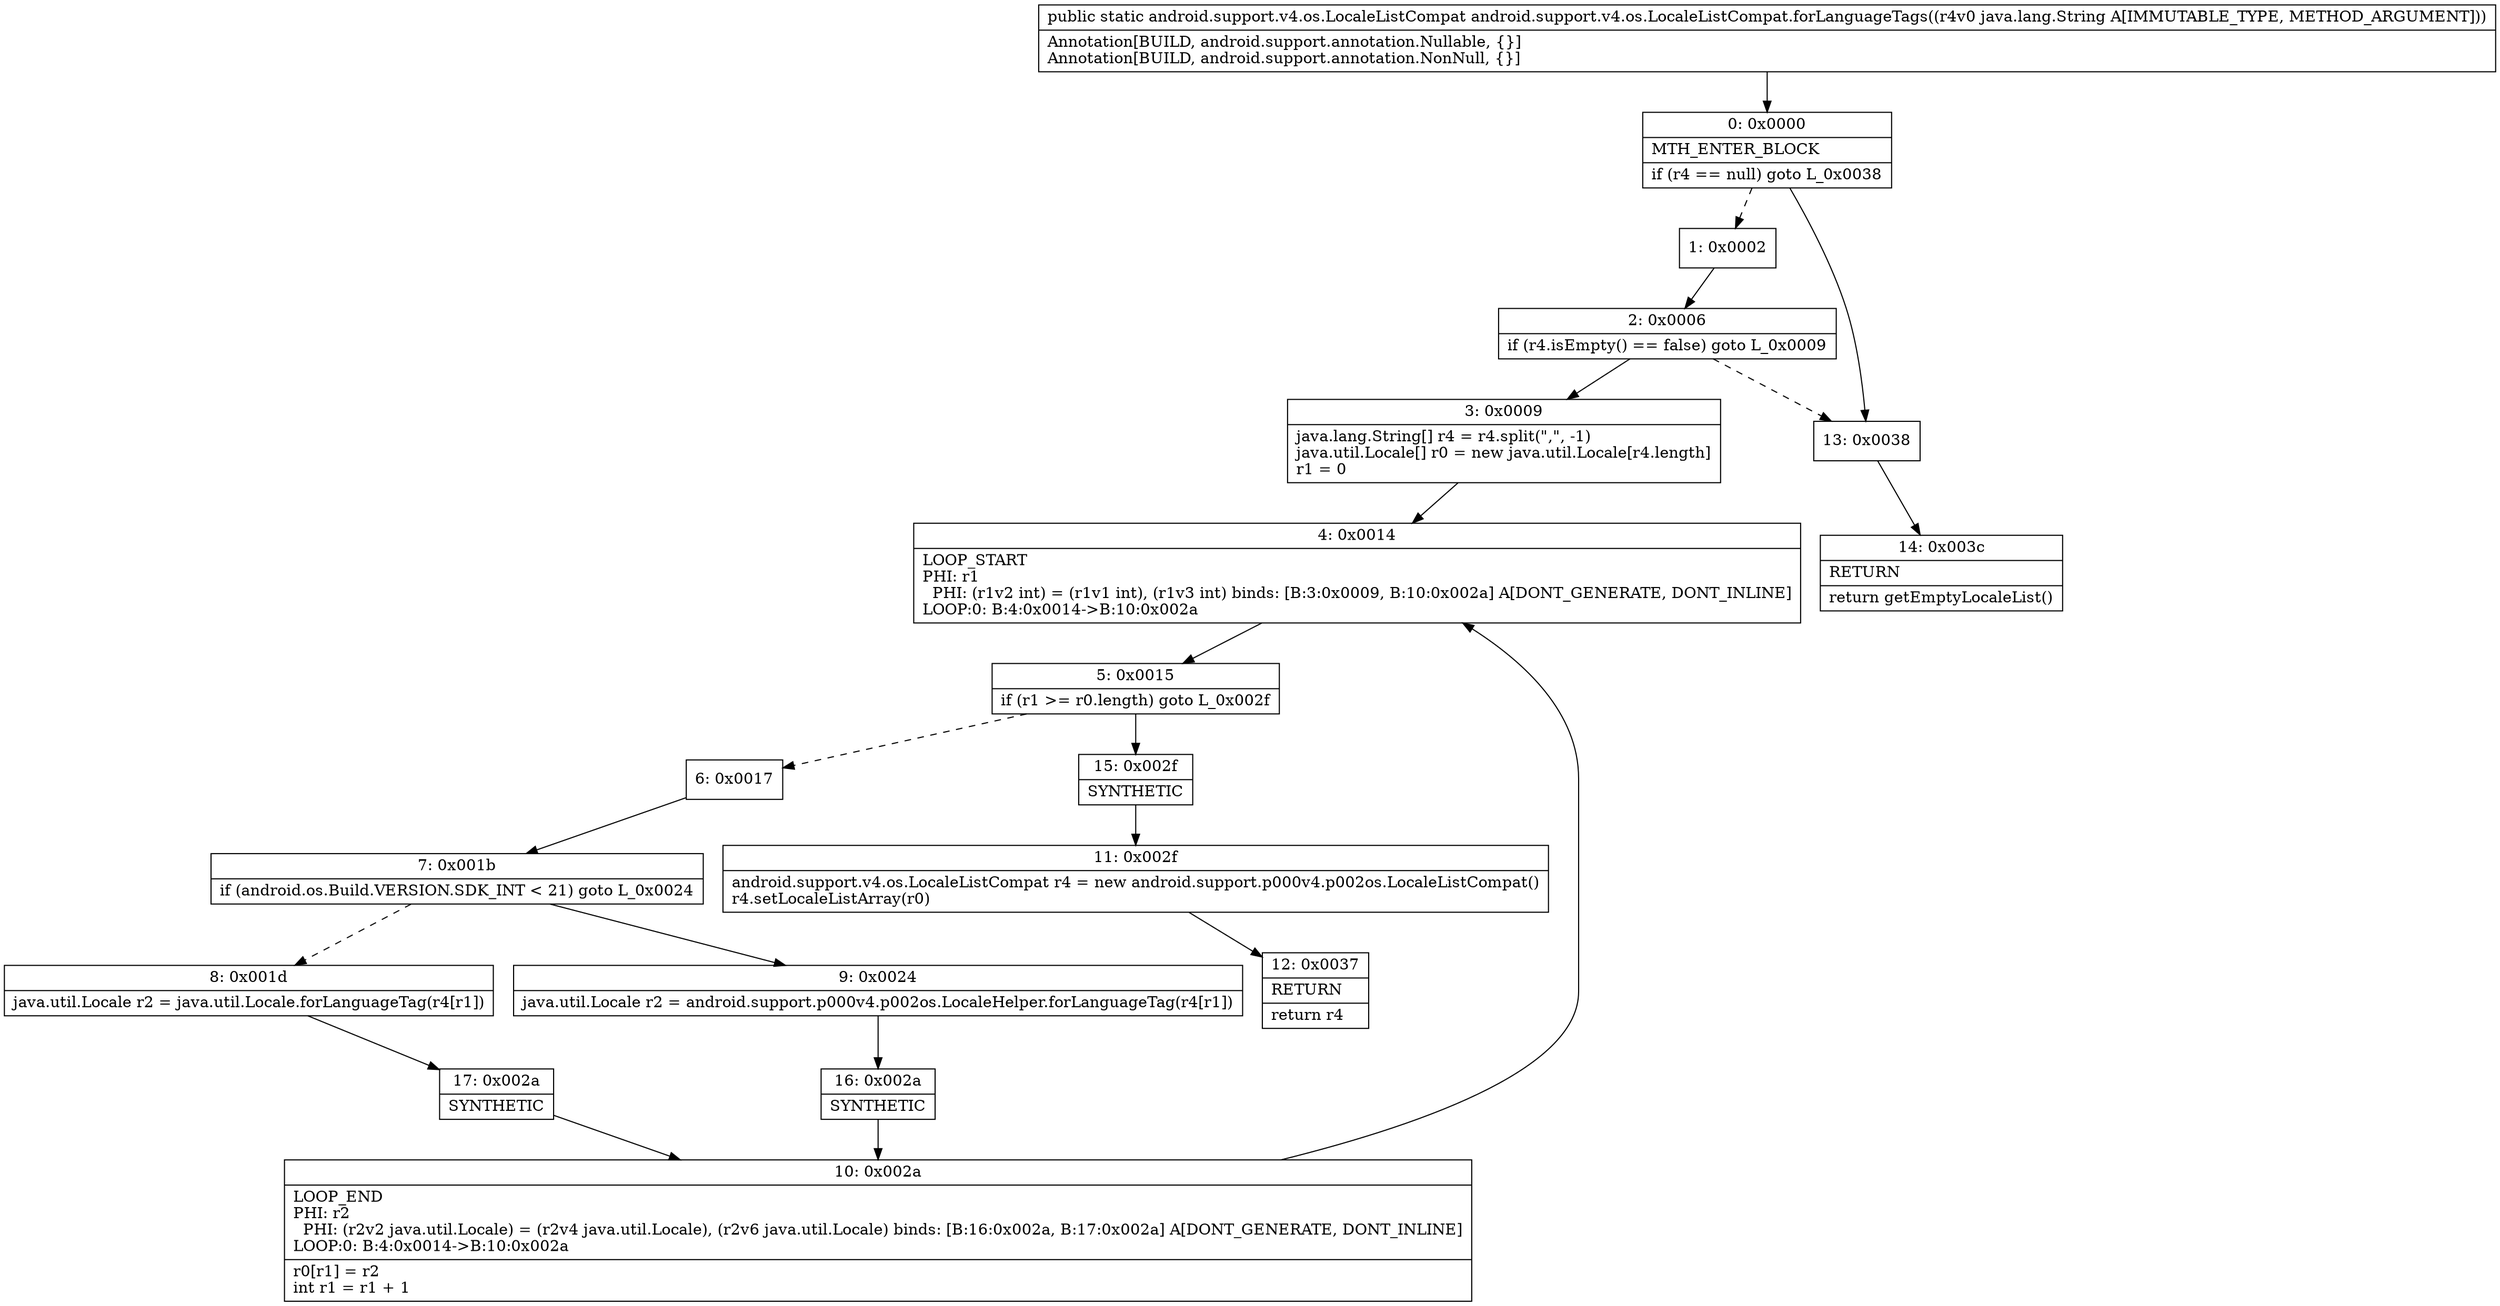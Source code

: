 digraph "CFG forandroid.support.v4.os.LocaleListCompat.forLanguageTags(Ljava\/lang\/String;)Landroid\/support\/v4\/os\/LocaleListCompat;" {
Node_0 [shape=record,label="{0\:\ 0x0000|MTH_ENTER_BLOCK\l|if (r4 == null) goto L_0x0038\l}"];
Node_1 [shape=record,label="{1\:\ 0x0002}"];
Node_2 [shape=record,label="{2\:\ 0x0006|if (r4.isEmpty() == false) goto L_0x0009\l}"];
Node_3 [shape=record,label="{3\:\ 0x0009|java.lang.String[] r4 = r4.split(\",\", \-1)\ljava.util.Locale[] r0 = new java.util.Locale[r4.length]\lr1 = 0\l}"];
Node_4 [shape=record,label="{4\:\ 0x0014|LOOP_START\lPHI: r1 \l  PHI: (r1v2 int) = (r1v1 int), (r1v3 int) binds: [B:3:0x0009, B:10:0x002a] A[DONT_GENERATE, DONT_INLINE]\lLOOP:0: B:4:0x0014\-\>B:10:0x002a\l}"];
Node_5 [shape=record,label="{5\:\ 0x0015|if (r1 \>= r0.length) goto L_0x002f\l}"];
Node_6 [shape=record,label="{6\:\ 0x0017}"];
Node_7 [shape=record,label="{7\:\ 0x001b|if (android.os.Build.VERSION.SDK_INT \< 21) goto L_0x0024\l}"];
Node_8 [shape=record,label="{8\:\ 0x001d|java.util.Locale r2 = java.util.Locale.forLanguageTag(r4[r1])\l}"];
Node_9 [shape=record,label="{9\:\ 0x0024|java.util.Locale r2 = android.support.p000v4.p002os.LocaleHelper.forLanguageTag(r4[r1])\l}"];
Node_10 [shape=record,label="{10\:\ 0x002a|LOOP_END\lPHI: r2 \l  PHI: (r2v2 java.util.Locale) = (r2v4 java.util.Locale), (r2v6 java.util.Locale) binds: [B:16:0x002a, B:17:0x002a] A[DONT_GENERATE, DONT_INLINE]\lLOOP:0: B:4:0x0014\-\>B:10:0x002a\l|r0[r1] = r2\lint r1 = r1 + 1\l}"];
Node_11 [shape=record,label="{11\:\ 0x002f|android.support.v4.os.LocaleListCompat r4 = new android.support.p000v4.p002os.LocaleListCompat()\lr4.setLocaleListArray(r0)\l}"];
Node_12 [shape=record,label="{12\:\ 0x0037|RETURN\l|return r4\l}"];
Node_13 [shape=record,label="{13\:\ 0x0038}"];
Node_14 [shape=record,label="{14\:\ 0x003c|RETURN\l|return getEmptyLocaleList()\l}"];
Node_15 [shape=record,label="{15\:\ 0x002f|SYNTHETIC\l}"];
Node_16 [shape=record,label="{16\:\ 0x002a|SYNTHETIC\l}"];
Node_17 [shape=record,label="{17\:\ 0x002a|SYNTHETIC\l}"];
MethodNode[shape=record,label="{public static android.support.v4.os.LocaleListCompat android.support.v4.os.LocaleListCompat.forLanguageTags((r4v0 java.lang.String A[IMMUTABLE_TYPE, METHOD_ARGUMENT]))  | Annotation[BUILD, android.support.annotation.Nullable, \{\}]\lAnnotation[BUILD, android.support.annotation.NonNull, \{\}]\l}"];
MethodNode -> Node_0;
Node_0 -> Node_1[style=dashed];
Node_0 -> Node_13;
Node_1 -> Node_2;
Node_2 -> Node_3;
Node_2 -> Node_13[style=dashed];
Node_3 -> Node_4;
Node_4 -> Node_5;
Node_5 -> Node_6[style=dashed];
Node_5 -> Node_15;
Node_6 -> Node_7;
Node_7 -> Node_8[style=dashed];
Node_7 -> Node_9;
Node_8 -> Node_17;
Node_9 -> Node_16;
Node_10 -> Node_4;
Node_11 -> Node_12;
Node_13 -> Node_14;
Node_15 -> Node_11;
Node_16 -> Node_10;
Node_17 -> Node_10;
}

